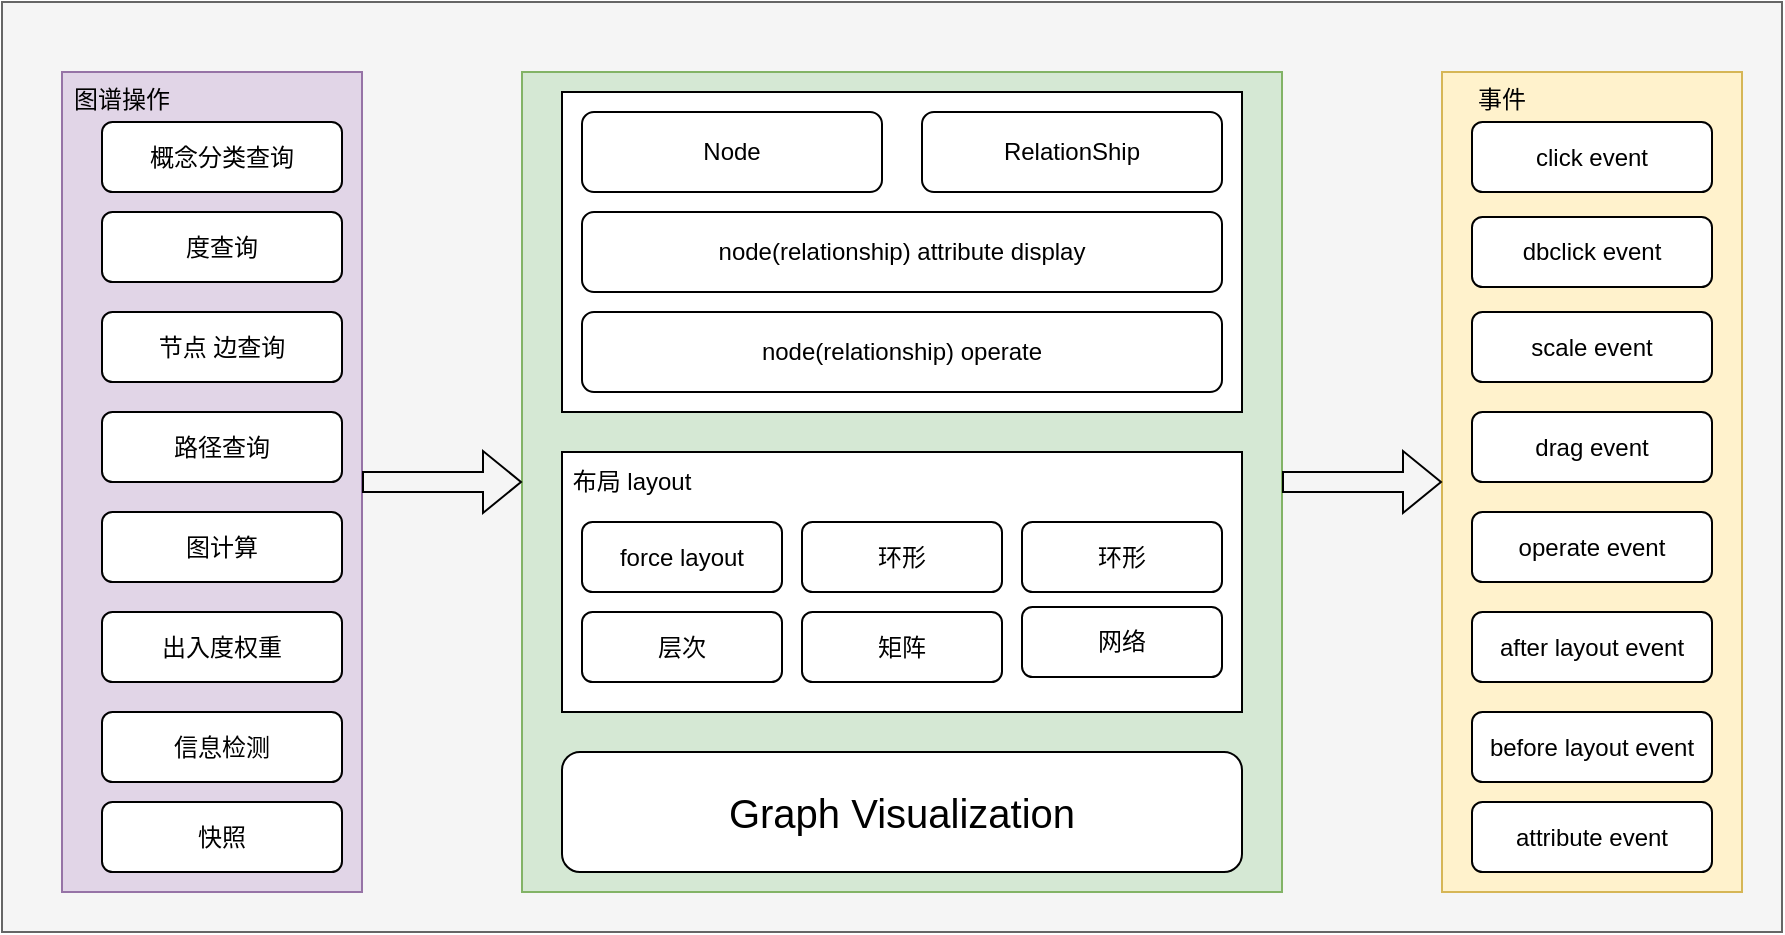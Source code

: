 <mxfile version="20.3.2" type="github">
  <diagram id="mW6_1v3Z-ysbQKr4pqtw" name="第 1 页">
    <mxGraphModel dx="1796" dy="614" grid="1" gridSize="10" guides="1" tooltips="1" connect="1" arrows="1" fold="1" page="1" pageScale="1" pageWidth="850" pageHeight="1100" math="0" shadow="0">
      <root>
        <mxCell id="0" />
        <mxCell id="1" parent="0" />
        <mxCell id="MQRSq_4guksDM0yowaz7-44" value="" style="rounded=0;whiteSpace=wrap;html=1;fontSize=12;fillColor=#f5f5f5;fontColor=#333333;strokeColor=#666666;" vertex="1" parent="1">
          <mxGeometry x="-110" y="5" width="890" height="465" as="geometry" />
        </mxCell>
        <mxCell id="MQRSq_4guksDM0yowaz7-22" value="" style="rounded=0;whiteSpace=wrap;html=1;fontSize=20;fillColor=#d5e8d4;strokeColor=#82b366;" vertex="1" parent="1">
          <mxGeometry x="150" y="40" width="380" height="410" as="geometry" />
        </mxCell>
        <mxCell id="MQRSq_4guksDM0yowaz7-18" value="" style="rounded=0;whiteSpace=wrap;html=1;fontSize=20;" vertex="1" parent="1">
          <mxGeometry x="170" y="50" width="340" height="160" as="geometry" />
        </mxCell>
        <mxCell id="MQRSq_4guksDM0yowaz7-15" value="" style="rounded=0;whiteSpace=wrap;html=1;" vertex="1" parent="1">
          <mxGeometry x="170" y="230" width="340" height="130" as="geometry" />
        </mxCell>
        <mxCell id="MQRSq_4guksDM0yowaz7-2" value="Node" style="rounded=1;whiteSpace=wrap;html=1;" vertex="1" parent="1">
          <mxGeometry x="180" y="60" width="150" height="40" as="geometry" />
        </mxCell>
        <mxCell id="MQRSq_4guksDM0yowaz7-3" value="RelationShip" style="rounded=1;whiteSpace=wrap;html=1;" vertex="1" parent="1">
          <mxGeometry x="350" y="60" width="150" height="40" as="geometry" />
        </mxCell>
        <mxCell id="MQRSq_4guksDM0yowaz7-6" value="force layout" style="rounded=1;whiteSpace=wrap;html=1;" vertex="1" parent="1">
          <mxGeometry x="180" y="265" width="100" height="35" as="geometry" />
        </mxCell>
        <mxCell id="MQRSq_4guksDM0yowaz7-7" value="环形" style="rounded=1;whiteSpace=wrap;html=1;" vertex="1" parent="1">
          <mxGeometry x="290" y="265" width="100" height="35" as="geometry" />
        </mxCell>
        <mxCell id="MQRSq_4guksDM0yowaz7-8" value="环形" style="rounded=1;whiteSpace=wrap;html=1;" vertex="1" parent="1">
          <mxGeometry x="400" y="265" width="100" height="35" as="geometry" />
        </mxCell>
        <mxCell id="MQRSq_4guksDM0yowaz7-10" value="层次" style="rounded=1;whiteSpace=wrap;html=1;" vertex="1" parent="1">
          <mxGeometry x="180" y="310" width="100" height="35" as="geometry" />
        </mxCell>
        <mxCell id="MQRSq_4guksDM0yowaz7-11" value="矩阵" style="rounded=1;whiteSpace=wrap;html=1;" vertex="1" parent="1">
          <mxGeometry x="290" y="310" width="100" height="35" as="geometry" />
        </mxCell>
        <mxCell id="MQRSq_4guksDM0yowaz7-13" value="网络" style="rounded=1;whiteSpace=wrap;html=1;" vertex="1" parent="1">
          <mxGeometry x="400" y="307.5" width="100" height="35" as="geometry" />
        </mxCell>
        <mxCell id="MQRSq_4guksDM0yowaz7-14" value="布局 layout" style="text;html=1;strokeColor=none;fillColor=none;align=center;verticalAlign=middle;whiteSpace=wrap;rounded=0;" vertex="1" parent="1">
          <mxGeometry x="170" y="230" width="70" height="30" as="geometry" />
        </mxCell>
        <mxCell id="MQRSq_4guksDM0yowaz7-17" value="&lt;font style=&quot;font-size: 20px;&quot;&gt;Graph Visualization&lt;/font&gt;" style="rounded=1;whiteSpace=wrap;html=1;" vertex="1" parent="1">
          <mxGeometry x="170" y="380" width="340" height="60" as="geometry" />
        </mxCell>
        <mxCell id="MQRSq_4guksDM0yowaz7-20" value="node(relationship) attribute display" style="rounded=1;whiteSpace=wrap;html=1;" vertex="1" parent="1">
          <mxGeometry x="180" y="110" width="320" height="40" as="geometry" />
        </mxCell>
        <mxCell id="MQRSq_4guksDM0yowaz7-21" value="node(relationship) operate" style="rounded=1;whiteSpace=wrap;html=1;" vertex="1" parent="1">
          <mxGeometry x="180" y="160" width="320" height="40" as="geometry" />
        </mxCell>
        <mxCell id="MQRSq_4guksDM0yowaz7-23" value="" style="rounded=0;whiteSpace=wrap;html=1;fontSize=20;fillColor=#e1d5e7;strokeColor=#9673a6;" vertex="1" parent="1">
          <mxGeometry x="-80" y="40" width="150" height="410" as="geometry" />
        </mxCell>
        <mxCell id="MQRSq_4guksDM0yowaz7-24" value="概念分类查询" style="rounded=1;whiteSpace=wrap;html=1;" vertex="1" parent="1">
          <mxGeometry x="-60" y="65" width="120" height="35" as="geometry" />
        </mxCell>
        <mxCell id="MQRSq_4guksDM0yowaz7-25" value="度查询" style="rounded=1;whiteSpace=wrap;html=1;" vertex="1" parent="1">
          <mxGeometry x="-60" y="110" width="120" height="35" as="geometry" />
        </mxCell>
        <mxCell id="MQRSq_4guksDM0yowaz7-26" value="节点 边查询" style="rounded=1;whiteSpace=wrap;html=1;" vertex="1" parent="1">
          <mxGeometry x="-60" y="160" width="120" height="35" as="geometry" />
        </mxCell>
        <mxCell id="MQRSq_4guksDM0yowaz7-27" value="路径查询" style="rounded=1;whiteSpace=wrap;html=1;" vertex="1" parent="1">
          <mxGeometry x="-60" y="210" width="120" height="35" as="geometry" />
        </mxCell>
        <mxCell id="MQRSq_4guksDM0yowaz7-28" value="图计算" style="rounded=1;whiteSpace=wrap;html=1;" vertex="1" parent="1">
          <mxGeometry x="-60" y="260" width="120" height="35" as="geometry" />
        </mxCell>
        <mxCell id="MQRSq_4guksDM0yowaz7-29" value="出入度权重" style="rounded=1;whiteSpace=wrap;html=1;" vertex="1" parent="1">
          <mxGeometry x="-60" y="310" width="120" height="35" as="geometry" />
        </mxCell>
        <mxCell id="MQRSq_4guksDM0yowaz7-30" value="信息检测" style="rounded=1;whiteSpace=wrap;html=1;" vertex="1" parent="1">
          <mxGeometry x="-60" y="360" width="120" height="35" as="geometry" />
        </mxCell>
        <mxCell id="MQRSq_4guksDM0yowaz7-31" value="快照" style="rounded=1;whiteSpace=wrap;html=1;" vertex="1" parent="1">
          <mxGeometry x="-60" y="405" width="120" height="35" as="geometry" />
        </mxCell>
        <mxCell id="MQRSq_4guksDM0yowaz7-32" value="&lt;span style=&quot;font-size: 12px;&quot;&gt;图谱操作&lt;/span&gt;" style="text;html=1;strokeColor=none;fillColor=none;align=center;verticalAlign=middle;whiteSpace=wrap;rounded=0;fontSize=20;" vertex="1" parent="1">
          <mxGeometry x="-80" y="40" width="60" height="20" as="geometry" />
        </mxCell>
        <mxCell id="MQRSq_4guksDM0yowaz7-33" value="" style="shape=flexArrow;endArrow=classic;html=1;rounded=0;fontSize=12;exitX=1;exitY=0.5;exitDx=0;exitDy=0;entryX=0;entryY=0.5;entryDx=0;entryDy=0;" edge="1" parent="1" source="MQRSq_4guksDM0yowaz7-23" target="MQRSq_4guksDM0yowaz7-22">
          <mxGeometry width="50" height="50" relative="1" as="geometry">
            <mxPoint x="-60" y="280" as="sourcePoint" />
            <mxPoint x="-10" y="230" as="targetPoint" />
          </mxGeometry>
        </mxCell>
        <mxCell id="MQRSq_4guksDM0yowaz7-34" value="" style="rounded=0;whiteSpace=wrap;html=1;fontSize=20;fillColor=#fff2cc;strokeColor=#d6b656;" vertex="1" parent="1">
          <mxGeometry x="610" y="40" width="150" height="410" as="geometry" />
        </mxCell>
        <mxCell id="MQRSq_4guksDM0yowaz7-35" value="" style="shape=flexArrow;endArrow=classic;html=1;rounded=0;fontSize=12;exitX=1;exitY=0.5;exitDx=0;exitDy=0;entryX=0;entryY=0.5;entryDx=0;entryDy=0;" edge="1" parent="1">
          <mxGeometry width="50" height="50" relative="1" as="geometry">
            <mxPoint x="530" y="245" as="sourcePoint" />
            <mxPoint x="610" y="245" as="targetPoint" />
          </mxGeometry>
        </mxCell>
        <mxCell id="MQRSq_4guksDM0yowaz7-36" value="&lt;span style=&quot;font-size: 12px;&quot;&gt;事件&lt;/span&gt;" style="text;html=1;strokeColor=none;fillColor=none;align=center;verticalAlign=middle;whiteSpace=wrap;rounded=0;fontSize=20;" vertex="1" parent="1">
          <mxGeometry x="610" y="40" width="60" height="20" as="geometry" />
        </mxCell>
        <mxCell id="MQRSq_4guksDM0yowaz7-37" value="click event" style="rounded=1;whiteSpace=wrap;html=1;" vertex="1" parent="1">
          <mxGeometry x="625" y="65" width="120" height="35" as="geometry" />
        </mxCell>
        <mxCell id="MQRSq_4guksDM0yowaz7-38" value="operate event" style="rounded=1;whiteSpace=wrap;html=1;" vertex="1" parent="1">
          <mxGeometry x="625" y="260" width="120" height="35" as="geometry" />
        </mxCell>
        <mxCell id="MQRSq_4guksDM0yowaz7-39" value="before layout event" style="rounded=1;whiteSpace=wrap;html=1;" vertex="1" parent="1">
          <mxGeometry x="625" y="360" width="120" height="35" as="geometry" />
        </mxCell>
        <mxCell id="MQRSq_4guksDM0yowaz7-40" value="after layout event" style="rounded=1;whiteSpace=wrap;html=1;" vertex="1" parent="1">
          <mxGeometry x="625" y="310" width="120" height="35" as="geometry" />
        </mxCell>
        <mxCell id="MQRSq_4guksDM0yowaz7-41" value="dbclick event" style="rounded=1;whiteSpace=wrap;html=1;" vertex="1" parent="1">
          <mxGeometry x="625" y="112.5" width="120" height="35" as="geometry" />
        </mxCell>
        <mxCell id="MQRSq_4guksDM0yowaz7-42" value="scale event" style="rounded=1;whiteSpace=wrap;html=1;" vertex="1" parent="1">
          <mxGeometry x="625" y="160" width="120" height="35" as="geometry" />
        </mxCell>
        <mxCell id="MQRSq_4guksDM0yowaz7-43" value="drag event" style="rounded=1;whiteSpace=wrap;html=1;" vertex="1" parent="1">
          <mxGeometry x="625" y="210" width="120" height="35" as="geometry" />
        </mxCell>
        <mxCell id="MQRSq_4guksDM0yowaz7-45" value="attribute event" style="rounded=1;whiteSpace=wrap;html=1;" vertex="1" parent="1">
          <mxGeometry x="625" y="405" width="120" height="35" as="geometry" />
        </mxCell>
      </root>
    </mxGraphModel>
  </diagram>
</mxfile>
